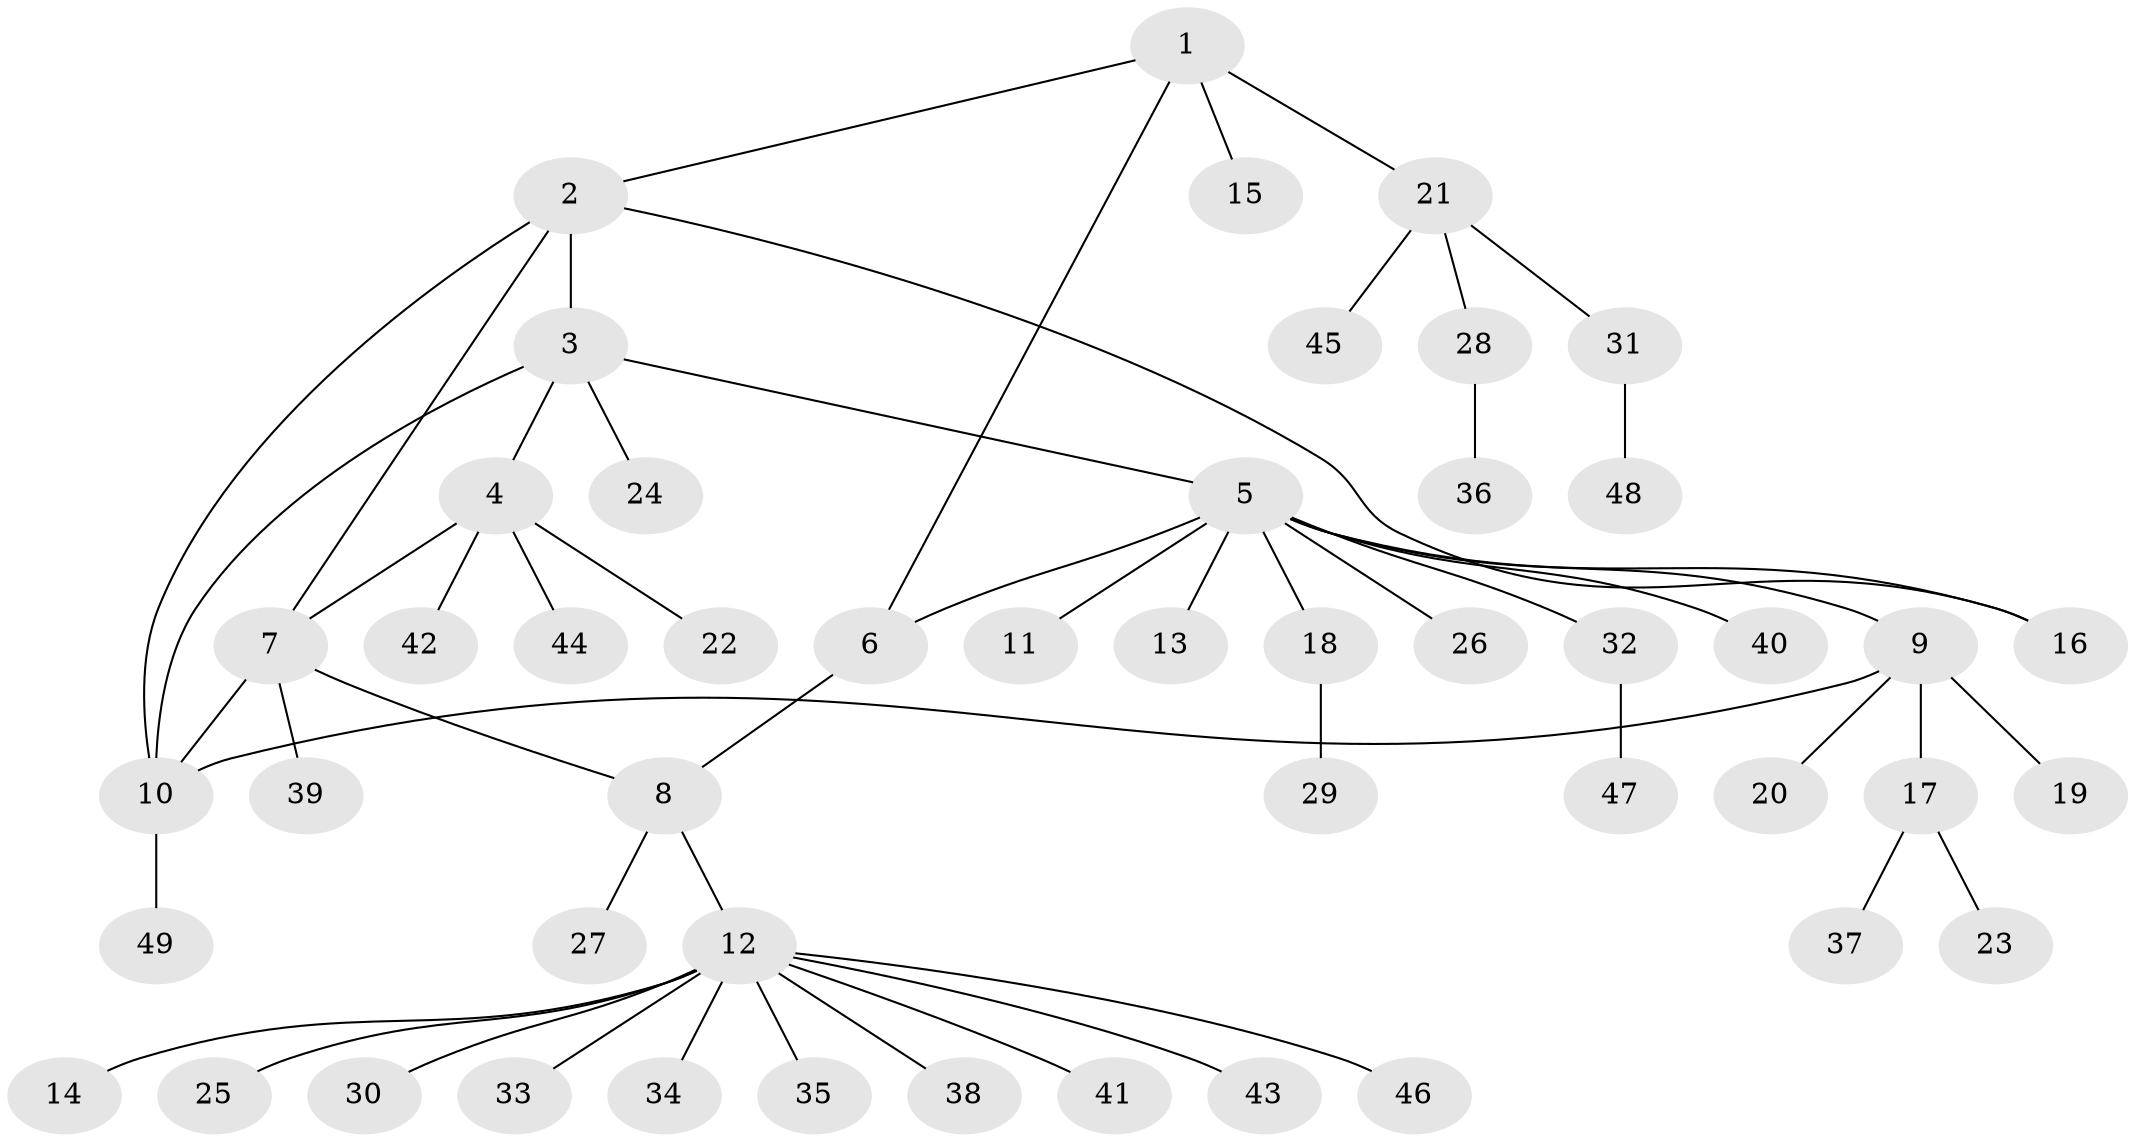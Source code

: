 // Generated by graph-tools (version 1.1) at 2025/02/03/09/25 03:02:48]
// undirected, 49 vertices, 55 edges
graph export_dot {
graph [start="1"]
  node [color=gray90,style=filled];
  1;
  2;
  3;
  4;
  5;
  6;
  7;
  8;
  9;
  10;
  11;
  12;
  13;
  14;
  15;
  16;
  17;
  18;
  19;
  20;
  21;
  22;
  23;
  24;
  25;
  26;
  27;
  28;
  29;
  30;
  31;
  32;
  33;
  34;
  35;
  36;
  37;
  38;
  39;
  40;
  41;
  42;
  43;
  44;
  45;
  46;
  47;
  48;
  49;
  1 -- 2;
  1 -- 6;
  1 -- 15;
  1 -- 21;
  2 -- 3;
  2 -- 7;
  2 -- 10;
  2 -- 16;
  3 -- 4;
  3 -- 5;
  3 -- 10;
  3 -- 24;
  4 -- 7;
  4 -- 22;
  4 -- 42;
  4 -- 44;
  5 -- 6;
  5 -- 9;
  5 -- 11;
  5 -- 13;
  5 -- 16;
  5 -- 18;
  5 -- 26;
  5 -- 32;
  5 -- 40;
  6 -- 8;
  7 -- 8;
  7 -- 10;
  7 -- 39;
  8 -- 12;
  8 -- 27;
  9 -- 10;
  9 -- 17;
  9 -- 19;
  9 -- 20;
  10 -- 49;
  12 -- 14;
  12 -- 25;
  12 -- 30;
  12 -- 33;
  12 -- 34;
  12 -- 35;
  12 -- 38;
  12 -- 41;
  12 -- 43;
  12 -- 46;
  17 -- 23;
  17 -- 37;
  18 -- 29;
  21 -- 28;
  21 -- 31;
  21 -- 45;
  28 -- 36;
  31 -- 48;
  32 -- 47;
}
